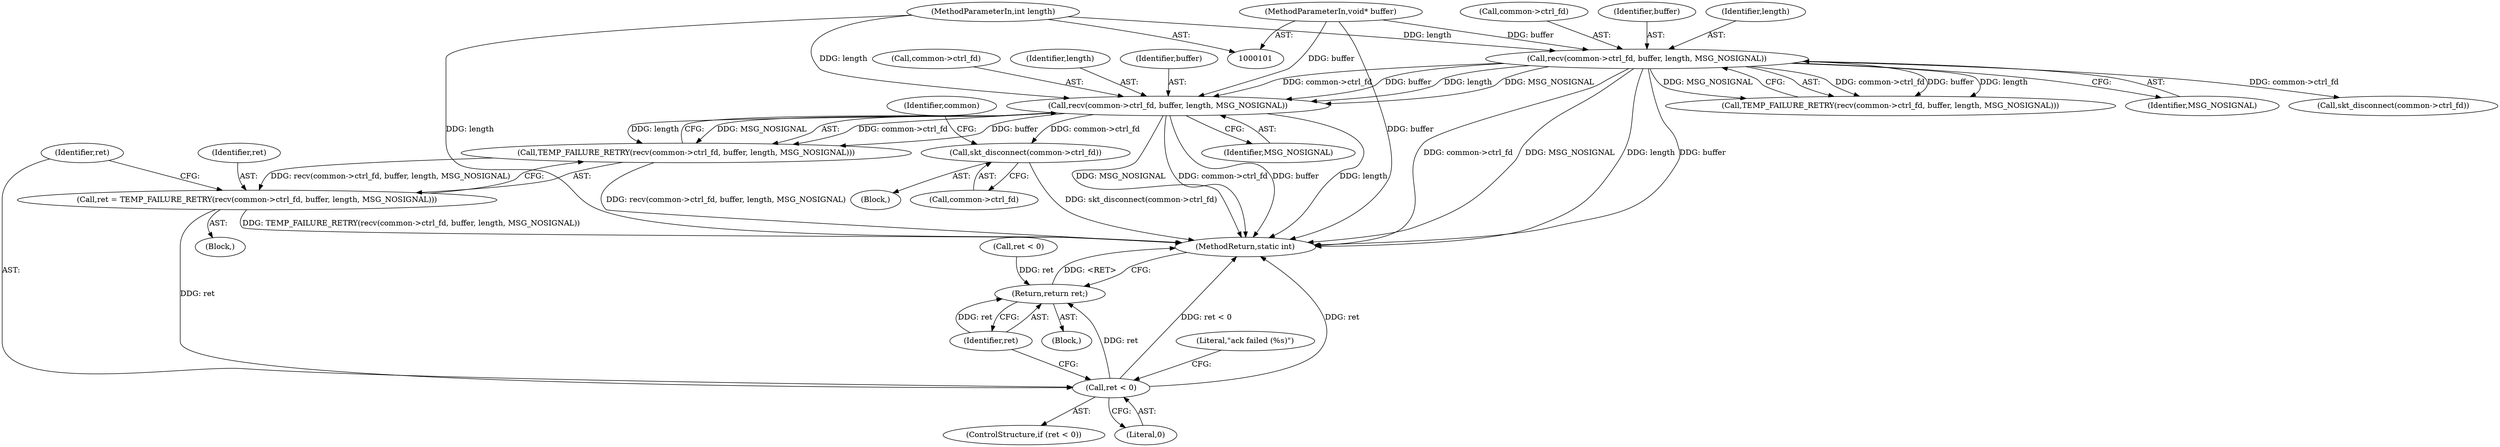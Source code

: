 digraph "0_Android_472271b153c5dc53c28beac55480a8d8434b2d5c_0@API" {
"1000134" [label="(Call,recv(common->ctrl_fd, buffer, length, MSG_NOSIGNAL))"];
"1000110" [label="(Call,recv(common->ctrl_fd, buffer, length, MSG_NOSIGNAL))"];
"1000103" [label="(MethodParameterIn,void* buffer)"];
"1000104" [label="(MethodParameterIn,int length)"];
"1000133" [label="(Call,TEMP_FAILURE_RETRY(recv(common->ctrl_fd, buffer, length, MSG_NOSIGNAL)))"];
"1000131" [label="(Call,ret = TEMP_FAILURE_RETRY(recv(common->ctrl_fd, buffer, length, MSG_NOSIGNAL)))"];
"1000142" [label="(Call,ret < 0)"];
"1000176" [label="(Return,return ret;)"];
"1000150" [label="(Call,skt_disconnect(common->ctrl_fd))"];
"1000133" [label="(Call,TEMP_FAILURE_RETRY(recv(common->ctrl_fd, buffer, length, MSG_NOSIGNAL)))"];
"1000116" [label="(Identifier,MSG_NOSIGNAL)"];
"1000143" [label="(Identifier,ret)"];
"1000177" [label="(Identifier,ret)"];
"1000156" [label="(Identifier,common)"];
"1000114" [label="(Identifier,buffer)"];
"1000150" [label="(Call,skt_disconnect(common->ctrl_fd))"];
"1000141" [label="(ControlStructure,if (ret < 0))"];
"1000134" [label="(Call,recv(common->ctrl_fd, buffer, length, MSG_NOSIGNAL))"];
"1000118" [label="(Call,ret < 0)"];
"1000115" [label="(Identifier,length)"];
"1000164" [label="(Call,skt_disconnect(common->ctrl_fd))"];
"1000140" [label="(Identifier,MSG_NOSIGNAL)"];
"1000142" [label="(Call,ret < 0)"];
"1000110" [label="(Call,recv(common->ctrl_fd, buffer, length, MSG_NOSIGNAL))"];
"1000105" [label="(Block,)"];
"1000145" [label="(Block,)"];
"1000138" [label="(Identifier,buffer)"];
"1000178" [label="(MethodReturn,static int)"];
"1000130" [label="(Block,)"];
"1000144" [label="(Literal,0)"];
"1000176" [label="(Return,return ret;)"];
"1000135" [label="(Call,common->ctrl_fd)"];
"1000103" [label="(MethodParameterIn,void* buffer)"];
"1000111" [label="(Call,common->ctrl_fd)"];
"1000139" [label="(Identifier,length)"];
"1000109" [label="(Call,TEMP_FAILURE_RETRY(recv(common->ctrl_fd, buffer, length, MSG_NOSIGNAL)))"];
"1000132" [label="(Identifier,ret)"];
"1000147" [label="(Literal,\"ack failed (%s)\")"];
"1000131" [label="(Call,ret = TEMP_FAILURE_RETRY(recv(common->ctrl_fd, buffer, length, MSG_NOSIGNAL)))"];
"1000104" [label="(MethodParameterIn,int length)"];
"1000151" [label="(Call,common->ctrl_fd)"];
"1000134" -> "1000133"  [label="AST: "];
"1000134" -> "1000140"  [label="CFG: "];
"1000135" -> "1000134"  [label="AST: "];
"1000138" -> "1000134"  [label="AST: "];
"1000139" -> "1000134"  [label="AST: "];
"1000140" -> "1000134"  [label="AST: "];
"1000133" -> "1000134"  [label="CFG: "];
"1000134" -> "1000178"  [label="DDG: length"];
"1000134" -> "1000178"  [label="DDG: MSG_NOSIGNAL"];
"1000134" -> "1000178"  [label="DDG: common->ctrl_fd"];
"1000134" -> "1000178"  [label="DDG: buffer"];
"1000134" -> "1000133"  [label="DDG: common->ctrl_fd"];
"1000134" -> "1000133"  [label="DDG: buffer"];
"1000134" -> "1000133"  [label="DDG: length"];
"1000134" -> "1000133"  [label="DDG: MSG_NOSIGNAL"];
"1000110" -> "1000134"  [label="DDG: common->ctrl_fd"];
"1000110" -> "1000134"  [label="DDG: buffer"];
"1000110" -> "1000134"  [label="DDG: length"];
"1000110" -> "1000134"  [label="DDG: MSG_NOSIGNAL"];
"1000103" -> "1000134"  [label="DDG: buffer"];
"1000104" -> "1000134"  [label="DDG: length"];
"1000134" -> "1000150"  [label="DDG: common->ctrl_fd"];
"1000110" -> "1000109"  [label="AST: "];
"1000110" -> "1000116"  [label="CFG: "];
"1000111" -> "1000110"  [label="AST: "];
"1000114" -> "1000110"  [label="AST: "];
"1000115" -> "1000110"  [label="AST: "];
"1000116" -> "1000110"  [label="AST: "];
"1000109" -> "1000110"  [label="CFG: "];
"1000110" -> "1000178"  [label="DDG: length"];
"1000110" -> "1000178"  [label="DDG: buffer"];
"1000110" -> "1000178"  [label="DDG: common->ctrl_fd"];
"1000110" -> "1000178"  [label="DDG: MSG_NOSIGNAL"];
"1000110" -> "1000109"  [label="DDG: common->ctrl_fd"];
"1000110" -> "1000109"  [label="DDG: buffer"];
"1000110" -> "1000109"  [label="DDG: length"];
"1000110" -> "1000109"  [label="DDG: MSG_NOSIGNAL"];
"1000103" -> "1000110"  [label="DDG: buffer"];
"1000104" -> "1000110"  [label="DDG: length"];
"1000110" -> "1000164"  [label="DDG: common->ctrl_fd"];
"1000103" -> "1000101"  [label="AST: "];
"1000103" -> "1000178"  [label="DDG: buffer"];
"1000104" -> "1000101"  [label="AST: "];
"1000104" -> "1000178"  [label="DDG: length"];
"1000133" -> "1000131"  [label="AST: "];
"1000131" -> "1000133"  [label="CFG: "];
"1000133" -> "1000178"  [label="DDG: recv(common->ctrl_fd, buffer, length, MSG_NOSIGNAL)"];
"1000133" -> "1000131"  [label="DDG: recv(common->ctrl_fd, buffer, length, MSG_NOSIGNAL)"];
"1000131" -> "1000130"  [label="AST: "];
"1000132" -> "1000131"  [label="AST: "];
"1000143" -> "1000131"  [label="CFG: "];
"1000131" -> "1000178"  [label="DDG: TEMP_FAILURE_RETRY(recv(common->ctrl_fd, buffer, length, MSG_NOSIGNAL))"];
"1000131" -> "1000142"  [label="DDG: ret"];
"1000142" -> "1000141"  [label="AST: "];
"1000142" -> "1000144"  [label="CFG: "];
"1000143" -> "1000142"  [label="AST: "];
"1000144" -> "1000142"  [label="AST: "];
"1000147" -> "1000142"  [label="CFG: "];
"1000177" -> "1000142"  [label="CFG: "];
"1000142" -> "1000178"  [label="DDG: ret < 0"];
"1000142" -> "1000178"  [label="DDG: ret"];
"1000142" -> "1000176"  [label="DDG: ret"];
"1000176" -> "1000105"  [label="AST: "];
"1000176" -> "1000177"  [label="CFG: "];
"1000177" -> "1000176"  [label="AST: "];
"1000178" -> "1000176"  [label="CFG: "];
"1000176" -> "1000178"  [label="DDG: <RET>"];
"1000177" -> "1000176"  [label="DDG: ret"];
"1000118" -> "1000176"  [label="DDG: ret"];
"1000150" -> "1000145"  [label="AST: "];
"1000150" -> "1000151"  [label="CFG: "];
"1000151" -> "1000150"  [label="AST: "];
"1000156" -> "1000150"  [label="CFG: "];
"1000150" -> "1000178"  [label="DDG: skt_disconnect(common->ctrl_fd)"];
}
